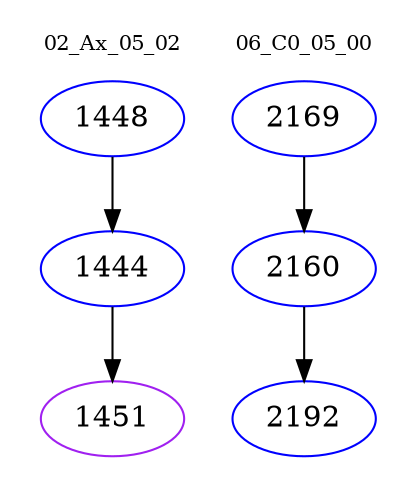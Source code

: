digraph{
subgraph cluster_0 {
color = white
label = "02_Ax_05_02";
fontsize=10;
T0_1448 [label="1448", color="blue"]
T0_1448 -> T0_1444 [color="black"]
T0_1444 [label="1444", color="blue"]
T0_1444 -> T0_1451 [color="black"]
T0_1451 [label="1451", color="purple"]
}
subgraph cluster_1 {
color = white
label = "06_C0_05_00";
fontsize=10;
T1_2169 [label="2169", color="blue"]
T1_2169 -> T1_2160 [color="black"]
T1_2160 [label="2160", color="blue"]
T1_2160 -> T1_2192 [color="black"]
T1_2192 [label="2192", color="blue"]
}
}
